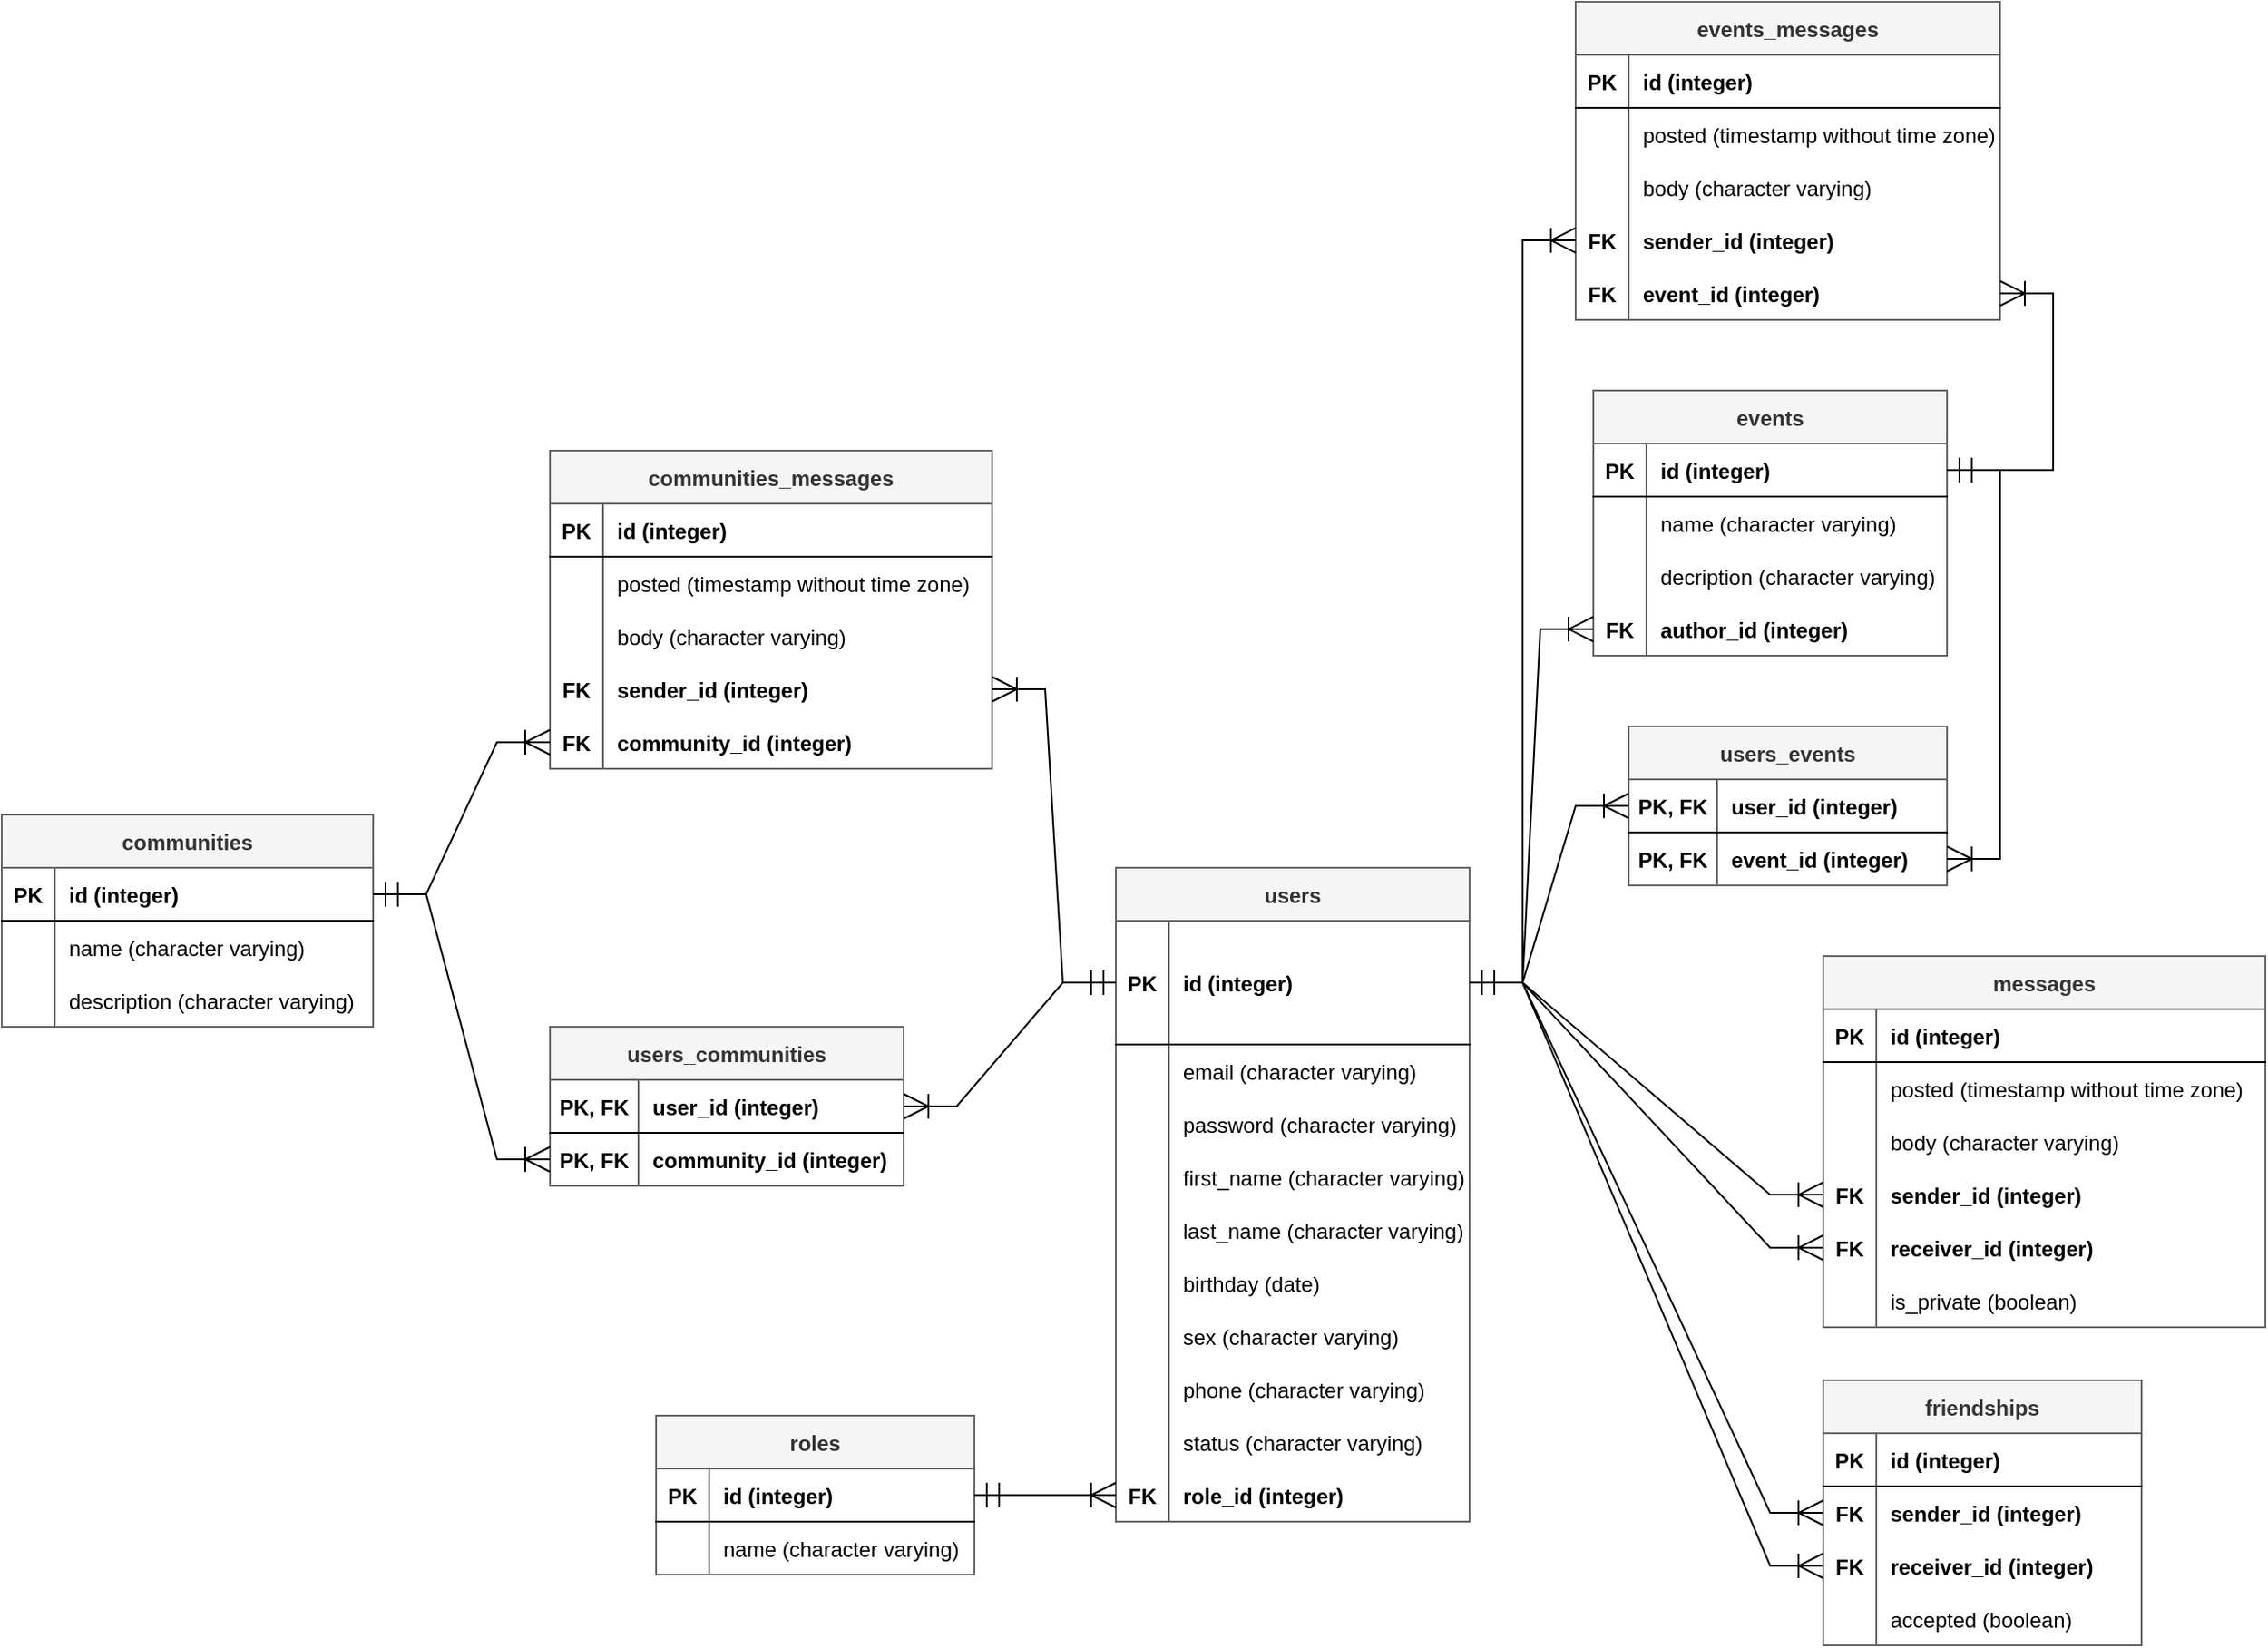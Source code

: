 <mxfile version="16.4.7" type="device"><diagram id="jRGZ5PFg0AgJlYr_6BZl" name="Page-1"><mxGraphModel dx="2370" dy="1323" grid="1" gridSize="10" guides="1" tooltips="1" connect="1" arrows="1" fold="1" page="1" pageScale="1" pageWidth="1654" pageHeight="1169" math="0" shadow="0"><root><mxCell id="0"/><mxCell id="1" parent="0"/><mxCell id="6u_QtqXtRGus9_1kcpDi-1" value="users" style="shape=table;startSize=30;container=1;collapsible=1;childLayout=tableLayout;fixedRows=1;rowLines=0;fontStyle=1;align=center;resizeLast=1;fillColor=#f5f5f5;fontColor=#333333;strokeColor=#666666;" parent="1" vertex="1"><mxGeometry x="760" y="630" width="200" height="370" as="geometry"/></mxCell><mxCell id="6u_QtqXtRGus9_1kcpDi-2" value="" style="shape=partialRectangle;collapsible=0;dropTarget=0;pointerEvents=0;fillColor=none;top=0;left=0;bottom=1;right=0;points=[[0,0.5],[1,0.5]];portConstraint=eastwest;" parent="6u_QtqXtRGus9_1kcpDi-1" vertex="1"><mxGeometry y="30" width="200" height="70" as="geometry"/></mxCell><mxCell id="6u_QtqXtRGus9_1kcpDi-3" value="PK" style="shape=partialRectangle;connectable=0;fillColor=none;top=0;left=0;bottom=0;right=0;fontStyle=1;overflow=hidden;" parent="6u_QtqXtRGus9_1kcpDi-2" vertex="1"><mxGeometry width="30" height="70" as="geometry"><mxRectangle width="30" height="70" as="alternateBounds"/></mxGeometry></mxCell><mxCell id="6u_QtqXtRGus9_1kcpDi-4" value="id (integer)" style="shape=partialRectangle;connectable=0;fillColor=none;top=0;left=0;bottom=0;right=0;align=left;spacingLeft=6;fontStyle=1;overflow=hidden;" parent="6u_QtqXtRGus9_1kcpDi-2" vertex="1"><mxGeometry x="30" width="170" height="70" as="geometry"><mxRectangle width="170" height="70" as="alternateBounds"/></mxGeometry></mxCell><mxCell id="6u_QtqXtRGus9_1kcpDi-5" value="" style="shape=partialRectangle;collapsible=0;dropTarget=0;pointerEvents=0;fillColor=none;top=0;left=0;bottom=0;right=0;points=[[0,0.5],[1,0.5]];portConstraint=eastwest;" parent="6u_QtqXtRGus9_1kcpDi-1" vertex="1"><mxGeometry y="100" width="200" height="30" as="geometry"/></mxCell><mxCell id="6u_QtqXtRGus9_1kcpDi-6" value="" style="shape=partialRectangle;connectable=0;fillColor=none;top=0;left=0;bottom=0;right=0;editable=1;overflow=hidden;" parent="6u_QtqXtRGus9_1kcpDi-5" vertex="1"><mxGeometry width="30" height="30" as="geometry"><mxRectangle width="30" height="30" as="alternateBounds"/></mxGeometry></mxCell><mxCell id="6u_QtqXtRGus9_1kcpDi-7" value="email (character varying)" style="shape=partialRectangle;connectable=0;fillColor=none;top=0;left=0;bottom=0;right=0;align=left;spacingLeft=6;overflow=hidden;" parent="6u_QtqXtRGus9_1kcpDi-5" vertex="1"><mxGeometry x="30" width="170" height="30" as="geometry"><mxRectangle width="170" height="30" as="alternateBounds"/></mxGeometry></mxCell><mxCell id="6u_QtqXtRGus9_1kcpDi-8" value="" style="shape=partialRectangle;collapsible=0;dropTarget=0;pointerEvents=0;fillColor=none;top=0;left=0;bottom=0;right=0;points=[[0,0.5],[1,0.5]];portConstraint=eastwest;" parent="6u_QtqXtRGus9_1kcpDi-1" vertex="1"><mxGeometry y="130" width="200" height="30" as="geometry"/></mxCell><mxCell id="6u_QtqXtRGus9_1kcpDi-9" value="" style="shape=partialRectangle;connectable=0;fillColor=none;top=0;left=0;bottom=0;right=0;editable=1;overflow=hidden;" parent="6u_QtqXtRGus9_1kcpDi-8" vertex="1"><mxGeometry width="30" height="30" as="geometry"><mxRectangle width="30" height="30" as="alternateBounds"/></mxGeometry></mxCell><mxCell id="6u_QtqXtRGus9_1kcpDi-10" value="password (character varying)" style="shape=partialRectangle;connectable=0;fillColor=none;top=0;left=0;bottom=0;right=0;align=left;spacingLeft=6;overflow=hidden;" parent="6u_QtqXtRGus9_1kcpDi-8" vertex="1"><mxGeometry x="30" width="170" height="30" as="geometry"><mxRectangle width="170" height="30" as="alternateBounds"/></mxGeometry></mxCell><mxCell id="6u_QtqXtRGus9_1kcpDi-11" value="" style="shape=partialRectangle;collapsible=0;dropTarget=0;pointerEvents=0;fillColor=none;top=0;left=0;bottom=0;right=0;points=[[0,0.5],[1,0.5]];portConstraint=eastwest;" parent="6u_QtqXtRGus9_1kcpDi-1" vertex="1"><mxGeometry y="160" width="200" height="30" as="geometry"/></mxCell><mxCell id="6u_QtqXtRGus9_1kcpDi-12" value="" style="shape=partialRectangle;connectable=0;fillColor=none;top=0;left=0;bottom=0;right=0;editable=1;overflow=hidden;" parent="6u_QtqXtRGus9_1kcpDi-11" vertex="1"><mxGeometry width="30" height="30" as="geometry"><mxRectangle width="30" height="30" as="alternateBounds"/></mxGeometry></mxCell><mxCell id="6u_QtqXtRGus9_1kcpDi-13" value="first_name (character varying)" style="shape=partialRectangle;connectable=0;fillColor=none;top=0;left=0;bottom=0;right=0;align=left;spacingLeft=6;overflow=hidden;" parent="6u_QtqXtRGus9_1kcpDi-11" vertex="1"><mxGeometry x="30" width="170" height="30" as="geometry"><mxRectangle width="170" height="30" as="alternateBounds"/></mxGeometry></mxCell><mxCell id="6u_QtqXtRGus9_1kcpDi-14" value="" style="shape=partialRectangle;collapsible=0;dropTarget=0;pointerEvents=0;fillColor=none;top=0;left=0;bottom=0;right=0;points=[[0,0.5],[1,0.5]];portConstraint=eastwest;" parent="6u_QtqXtRGus9_1kcpDi-1" vertex="1"><mxGeometry y="190" width="200" height="30" as="geometry"/></mxCell><mxCell id="6u_QtqXtRGus9_1kcpDi-15" value="" style="shape=partialRectangle;connectable=0;fillColor=none;top=0;left=0;bottom=0;right=0;editable=1;overflow=hidden;" parent="6u_QtqXtRGus9_1kcpDi-14" vertex="1"><mxGeometry width="30" height="30" as="geometry"><mxRectangle width="30" height="30" as="alternateBounds"/></mxGeometry></mxCell><mxCell id="6u_QtqXtRGus9_1kcpDi-16" value="last_name (character varying)" style="shape=partialRectangle;connectable=0;fillColor=none;top=0;left=0;bottom=0;right=0;align=left;spacingLeft=6;overflow=hidden;" parent="6u_QtqXtRGus9_1kcpDi-14" vertex="1"><mxGeometry x="30" width="170" height="30" as="geometry"><mxRectangle width="170" height="30" as="alternateBounds"/></mxGeometry></mxCell><mxCell id="6u_QtqXtRGus9_1kcpDi-17" value="" style="shape=partialRectangle;collapsible=0;dropTarget=0;pointerEvents=0;fillColor=none;top=0;left=0;bottom=0;right=0;points=[[0,0.5],[1,0.5]];portConstraint=eastwest;" parent="6u_QtqXtRGus9_1kcpDi-1" vertex="1"><mxGeometry y="220" width="200" height="30" as="geometry"/></mxCell><mxCell id="6u_QtqXtRGus9_1kcpDi-18" value="" style="shape=partialRectangle;connectable=0;fillColor=none;top=0;left=0;bottom=0;right=0;editable=1;overflow=hidden;" parent="6u_QtqXtRGus9_1kcpDi-17" vertex="1"><mxGeometry width="30" height="30" as="geometry"><mxRectangle width="30" height="30" as="alternateBounds"/></mxGeometry></mxCell><mxCell id="6u_QtqXtRGus9_1kcpDi-19" value="birthday (date)" style="shape=partialRectangle;connectable=0;fillColor=none;top=0;left=0;bottom=0;right=0;align=left;spacingLeft=6;overflow=hidden;" parent="6u_QtqXtRGus9_1kcpDi-17" vertex="1"><mxGeometry x="30" width="170" height="30" as="geometry"><mxRectangle width="170" height="30" as="alternateBounds"/></mxGeometry></mxCell><mxCell id="6u_QtqXtRGus9_1kcpDi-20" value="" style="shape=partialRectangle;collapsible=0;dropTarget=0;pointerEvents=0;fillColor=none;top=0;left=0;bottom=0;right=0;points=[[0,0.5],[1,0.5]];portConstraint=eastwest;" parent="6u_QtqXtRGus9_1kcpDi-1" vertex="1"><mxGeometry y="250" width="200" height="30" as="geometry"/></mxCell><mxCell id="6u_QtqXtRGus9_1kcpDi-21" value="" style="shape=partialRectangle;connectable=0;fillColor=none;top=0;left=0;bottom=0;right=0;editable=1;overflow=hidden;" parent="6u_QtqXtRGus9_1kcpDi-20" vertex="1"><mxGeometry width="30" height="30" as="geometry"><mxRectangle width="30" height="30" as="alternateBounds"/></mxGeometry></mxCell><mxCell id="6u_QtqXtRGus9_1kcpDi-22" value="sex (character varying)" style="shape=partialRectangle;connectable=0;fillColor=none;top=0;left=0;bottom=0;right=0;align=left;spacingLeft=6;overflow=hidden;" parent="6u_QtqXtRGus9_1kcpDi-20" vertex="1"><mxGeometry x="30" width="170" height="30" as="geometry"><mxRectangle width="170" height="30" as="alternateBounds"/></mxGeometry></mxCell><mxCell id="6u_QtqXtRGus9_1kcpDi-23" value="" style="shape=partialRectangle;collapsible=0;dropTarget=0;pointerEvents=0;fillColor=none;top=0;left=0;bottom=0;right=0;points=[[0,0.5],[1,0.5]];portConstraint=eastwest;" parent="6u_QtqXtRGus9_1kcpDi-1" vertex="1"><mxGeometry y="280" width="200" height="30" as="geometry"/></mxCell><mxCell id="6u_QtqXtRGus9_1kcpDi-24" value="" style="shape=partialRectangle;connectable=0;fillColor=none;top=0;left=0;bottom=0;right=0;editable=1;overflow=hidden;" parent="6u_QtqXtRGus9_1kcpDi-23" vertex="1"><mxGeometry width="30" height="30" as="geometry"><mxRectangle width="30" height="30" as="alternateBounds"/></mxGeometry></mxCell><mxCell id="6u_QtqXtRGus9_1kcpDi-25" value="phone (character varying)" style="shape=partialRectangle;connectable=0;fillColor=none;top=0;left=0;bottom=0;right=0;align=left;spacingLeft=6;overflow=hidden;" parent="6u_QtqXtRGus9_1kcpDi-23" vertex="1"><mxGeometry x="30" width="170" height="30" as="geometry"><mxRectangle width="170" height="30" as="alternateBounds"/></mxGeometry></mxCell><mxCell id="6u_QtqXtRGus9_1kcpDi-26" value="" style="shape=partialRectangle;collapsible=0;dropTarget=0;pointerEvents=0;fillColor=none;top=0;left=0;bottom=0;right=0;points=[[0,0.5],[1,0.5]];portConstraint=eastwest;" parent="6u_QtqXtRGus9_1kcpDi-1" vertex="1"><mxGeometry y="310" width="200" height="30" as="geometry"/></mxCell><mxCell id="6u_QtqXtRGus9_1kcpDi-27" value="" style="shape=partialRectangle;connectable=0;fillColor=none;top=0;left=0;bottom=0;right=0;editable=1;overflow=hidden;" parent="6u_QtqXtRGus9_1kcpDi-26" vertex="1"><mxGeometry width="30" height="30" as="geometry"><mxRectangle width="30" height="30" as="alternateBounds"/></mxGeometry></mxCell><mxCell id="6u_QtqXtRGus9_1kcpDi-28" value="status (character varying)" style="shape=partialRectangle;connectable=0;fillColor=none;top=0;left=0;bottom=0;right=0;align=left;spacingLeft=6;overflow=hidden;" parent="6u_QtqXtRGus9_1kcpDi-26" vertex="1"><mxGeometry x="30" width="170" height="30" as="geometry"><mxRectangle width="170" height="30" as="alternateBounds"/></mxGeometry></mxCell><mxCell id="6u_QtqXtRGus9_1kcpDi-29" value="" style="shape=partialRectangle;collapsible=0;dropTarget=0;pointerEvents=0;fillColor=none;top=0;left=0;bottom=0;right=0;points=[[0,0.5],[1,0.5]];portConstraint=eastwest;" parent="6u_QtqXtRGus9_1kcpDi-1" vertex="1"><mxGeometry y="340" width="200" height="30" as="geometry"/></mxCell><mxCell id="6u_QtqXtRGus9_1kcpDi-30" value="FK" style="shape=partialRectangle;connectable=0;fillColor=none;top=0;left=0;bottom=0;right=0;editable=1;overflow=hidden;fontStyle=1" parent="6u_QtqXtRGus9_1kcpDi-29" vertex="1"><mxGeometry width="30" height="30" as="geometry"><mxRectangle width="30" height="30" as="alternateBounds"/></mxGeometry></mxCell><mxCell id="6u_QtqXtRGus9_1kcpDi-31" value="role_id (integer)" style="shape=partialRectangle;connectable=0;fillColor=none;top=0;left=0;bottom=0;right=0;align=left;spacingLeft=6;overflow=hidden;fontStyle=1" parent="6u_QtqXtRGus9_1kcpDi-29" vertex="1"><mxGeometry x="30" width="170" height="30" as="geometry"><mxRectangle width="170" height="30" as="alternateBounds"/></mxGeometry></mxCell><mxCell id="6u_QtqXtRGus9_1kcpDi-32" value="roles" style="shape=table;startSize=30;container=1;collapsible=1;childLayout=tableLayout;fixedRows=1;rowLines=0;fontStyle=1;align=center;resizeLast=1;fillColor=#f5f5f5;fontColor=#333333;strokeColor=#666666;" parent="1" vertex="1"><mxGeometry x="500" y="940" width="180" height="90" as="geometry"/></mxCell><mxCell id="6u_QtqXtRGus9_1kcpDi-33" value="" style="shape=partialRectangle;collapsible=0;dropTarget=0;pointerEvents=0;fillColor=none;top=0;left=0;bottom=1;right=0;points=[[0,0.5],[1,0.5]];portConstraint=eastwest;" parent="6u_QtqXtRGus9_1kcpDi-32" vertex="1"><mxGeometry y="30" width="180" height="30" as="geometry"/></mxCell><mxCell id="6u_QtqXtRGus9_1kcpDi-34" value="PK" style="shape=partialRectangle;connectable=0;fillColor=none;top=0;left=0;bottom=0;right=0;fontStyle=1;overflow=hidden;" parent="6u_QtqXtRGus9_1kcpDi-33" vertex="1"><mxGeometry width="30" height="30" as="geometry"><mxRectangle width="30" height="30" as="alternateBounds"/></mxGeometry></mxCell><mxCell id="6u_QtqXtRGus9_1kcpDi-35" value="id (integer)" style="shape=partialRectangle;connectable=0;fillColor=none;top=0;left=0;bottom=0;right=0;align=left;spacingLeft=6;fontStyle=1;overflow=hidden;" parent="6u_QtqXtRGus9_1kcpDi-33" vertex="1"><mxGeometry x="30" width="150" height="30" as="geometry"><mxRectangle width="150" height="30" as="alternateBounds"/></mxGeometry></mxCell><mxCell id="6u_QtqXtRGus9_1kcpDi-36" value="" style="shape=partialRectangle;collapsible=0;dropTarget=0;pointerEvents=0;fillColor=none;top=0;left=0;bottom=0;right=0;points=[[0,0.5],[1,0.5]];portConstraint=eastwest;" parent="6u_QtqXtRGus9_1kcpDi-32" vertex="1"><mxGeometry y="60" width="180" height="30" as="geometry"/></mxCell><mxCell id="6u_QtqXtRGus9_1kcpDi-37" value="" style="shape=partialRectangle;connectable=0;fillColor=none;top=0;left=0;bottom=0;right=0;editable=1;overflow=hidden;" parent="6u_QtqXtRGus9_1kcpDi-36" vertex="1"><mxGeometry width="30" height="30" as="geometry"><mxRectangle width="30" height="30" as="alternateBounds"/></mxGeometry></mxCell><mxCell id="6u_QtqXtRGus9_1kcpDi-38" value="name (character varying)" style="shape=partialRectangle;connectable=0;fillColor=none;top=0;left=0;bottom=0;right=0;align=left;spacingLeft=6;overflow=hidden;" parent="6u_QtqXtRGus9_1kcpDi-36" vertex="1"><mxGeometry x="30" width="150" height="30" as="geometry"><mxRectangle width="150" height="30" as="alternateBounds"/></mxGeometry></mxCell><mxCell id="6u_QtqXtRGus9_1kcpDi-45" value="" style="edgeStyle=entityRelationEdgeStyle;fontSize=12;html=1;endArrow=ERoneToMany;rounded=0;exitX=1;exitY=0.5;exitDx=0;exitDy=0;entryX=0;entryY=0.5;entryDx=0;entryDy=0;endSize=12;startArrow=ERmandOne;startFill=0;startSize=12;" parent="1" source="6u_QtqXtRGus9_1kcpDi-33" target="6u_QtqXtRGus9_1kcpDi-29" edge="1"><mxGeometry width="100" height="100" relative="1" as="geometry"><mxPoint x="450" y="880" as="sourcePoint"/><mxPoint x="550" y="780" as="targetPoint"/></mxGeometry></mxCell><mxCell id="6u_QtqXtRGus9_1kcpDi-46" value="friendships" style="shape=table;startSize=30;container=1;collapsible=1;childLayout=tableLayout;fixedRows=1;rowLines=0;fontStyle=1;align=center;resizeLast=1;fillColor=#f5f5f5;fontColor=#333333;strokeColor=#666666;" parent="1" vertex="1"><mxGeometry x="1160" y="920" width="180" height="150" as="geometry"/></mxCell><mxCell id="6u_QtqXtRGus9_1kcpDi-47" value="" style="shape=partialRectangle;collapsible=0;dropTarget=0;pointerEvents=0;fillColor=none;top=0;left=0;bottom=1;right=0;points=[[0,0.5],[1,0.5]];portConstraint=eastwest;" parent="6u_QtqXtRGus9_1kcpDi-46" vertex="1"><mxGeometry y="30" width="180" height="30" as="geometry"/></mxCell><mxCell id="6u_QtqXtRGus9_1kcpDi-48" value="PK" style="shape=partialRectangle;connectable=0;fillColor=none;top=0;left=0;bottom=0;right=0;fontStyle=1;overflow=hidden;" parent="6u_QtqXtRGus9_1kcpDi-47" vertex="1"><mxGeometry width="30" height="30" as="geometry"><mxRectangle width="30" height="30" as="alternateBounds"/></mxGeometry></mxCell><mxCell id="6u_QtqXtRGus9_1kcpDi-49" value="id (integer)" style="shape=partialRectangle;connectable=0;fillColor=none;top=0;left=0;bottom=0;right=0;align=left;spacingLeft=6;fontStyle=1;overflow=hidden;" parent="6u_QtqXtRGus9_1kcpDi-47" vertex="1"><mxGeometry x="30" width="150" height="30" as="geometry"><mxRectangle width="150" height="30" as="alternateBounds"/></mxGeometry></mxCell><mxCell id="6u_QtqXtRGus9_1kcpDi-50" value="" style="shape=partialRectangle;collapsible=0;dropTarget=0;pointerEvents=0;fillColor=none;top=0;left=0;bottom=0;right=0;points=[[0,0.5],[1,0.5]];portConstraint=eastwest;" parent="6u_QtqXtRGus9_1kcpDi-46" vertex="1"><mxGeometry y="60" width="180" height="30" as="geometry"/></mxCell><mxCell id="6u_QtqXtRGus9_1kcpDi-51" value="FK" style="shape=partialRectangle;connectable=0;fillColor=none;top=0;left=0;bottom=0;right=0;editable=1;overflow=hidden;fontStyle=1" parent="6u_QtqXtRGus9_1kcpDi-50" vertex="1"><mxGeometry width="30" height="30" as="geometry"><mxRectangle width="30" height="30" as="alternateBounds"/></mxGeometry></mxCell><mxCell id="6u_QtqXtRGus9_1kcpDi-52" value="sender_id (integer)" style="shape=partialRectangle;connectable=0;fillColor=none;top=0;left=0;bottom=0;right=0;align=left;spacingLeft=6;overflow=hidden;fontStyle=1" parent="6u_QtqXtRGus9_1kcpDi-50" vertex="1"><mxGeometry x="30" width="150" height="30" as="geometry"><mxRectangle width="150" height="30" as="alternateBounds"/></mxGeometry></mxCell><mxCell id="6u_QtqXtRGus9_1kcpDi-53" value="" style="shape=partialRectangle;collapsible=0;dropTarget=0;pointerEvents=0;fillColor=none;top=0;left=0;bottom=0;right=0;points=[[0,0.5],[1,0.5]];portConstraint=eastwest;" parent="6u_QtqXtRGus9_1kcpDi-46" vertex="1"><mxGeometry y="90" width="180" height="30" as="geometry"/></mxCell><mxCell id="6u_QtqXtRGus9_1kcpDi-54" value="FK" style="shape=partialRectangle;connectable=0;fillColor=none;top=0;left=0;bottom=0;right=0;editable=1;overflow=hidden;fontStyle=1" parent="6u_QtqXtRGus9_1kcpDi-53" vertex="1"><mxGeometry width="30" height="30" as="geometry"><mxRectangle width="30" height="30" as="alternateBounds"/></mxGeometry></mxCell><mxCell id="6u_QtqXtRGus9_1kcpDi-55" value="receiver_id (integer)" style="shape=partialRectangle;connectable=0;fillColor=none;top=0;left=0;bottom=0;right=0;align=left;spacingLeft=6;overflow=hidden;fontStyle=1" parent="6u_QtqXtRGus9_1kcpDi-53" vertex="1"><mxGeometry x="30" width="150" height="30" as="geometry"><mxRectangle width="150" height="30" as="alternateBounds"/></mxGeometry></mxCell><mxCell id="6u_QtqXtRGus9_1kcpDi-56" value="" style="shape=partialRectangle;collapsible=0;dropTarget=0;pointerEvents=0;fillColor=none;top=0;left=0;bottom=0;right=0;points=[[0,0.5],[1,0.5]];portConstraint=eastwest;" parent="6u_QtqXtRGus9_1kcpDi-46" vertex="1"><mxGeometry y="120" width="180" height="30" as="geometry"/></mxCell><mxCell id="6u_QtqXtRGus9_1kcpDi-57" value="" style="shape=partialRectangle;connectable=0;fillColor=none;top=0;left=0;bottom=0;right=0;editable=1;overflow=hidden;" parent="6u_QtqXtRGus9_1kcpDi-56" vertex="1"><mxGeometry width="30" height="30" as="geometry"><mxRectangle width="30" height="30" as="alternateBounds"/></mxGeometry></mxCell><mxCell id="6u_QtqXtRGus9_1kcpDi-58" value="accepted (boolean)" style="shape=partialRectangle;connectable=0;fillColor=none;top=0;left=0;bottom=0;right=0;align=left;spacingLeft=6;overflow=hidden;" parent="6u_QtqXtRGus9_1kcpDi-56" vertex="1"><mxGeometry x="30" width="150" height="30" as="geometry"><mxRectangle width="150" height="30" as="alternateBounds"/></mxGeometry></mxCell><mxCell id="6u_QtqXtRGus9_1kcpDi-59" value="" style="edgeStyle=entityRelationEdgeStyle;fontSize=12;html=1;endArrow=ERoneToMany;rounded=0;entryX=0;entryY=0.5;entryDx=0;entryDy=0;endSize=12;startArrow=ERmandOne;startFill=0;startSize=12;endFill=0;" parent="1" source="6u_QtqXtRGus9_1kcpDi-2" target="6u_QtqXtRGus9_1kcpDi-50" edge="1"><mxGeometry width="100" height="100" relative="1" as="geometry"><mxPoint x="730" y="620" as="sourcePoint"/><mxPoint x="790" y="540" as="targetPoint"/></mxGeometry></mxCell><mxCell id="6u_QtqXtRGus9_1kcpDi-60" value="" style="edgeStyle=entityRelationEdgeStyle;fontSize=12;html=1;endArrow=ERoneToMany;rounded=0;entryX=0;entryY=0.5;entryDx=0;entryDy=0;endSize=12;startArrow=ERmandOne;startFill=0;startSize=12;endFill=0;" parent="1" source="6u_QtqXtRGus9_1kcpDi-2" target="6u_QtqXtRGus9_1kcpDi-53" edge="1"><mxGeometry width="100" height="100" relative="1" as="geometry"><mxPoint x="790" y="645" as="sourcePoint"/><mxPoint x="840" y="710" as="targetPoint"/></mxGeometry></mxCell><mxCell id="6u_QtqXtRGus9_1kcpDi-61" value="messages" style="shape=table;startSize=30;container=1;collapsible=1;childLayout=tableLayout;fixedRows=1;rowLines=0;fontStyle=1;align=center;resizeLast=1;fillColor=#f5f5f5;fontColor=#333333;strokeColor=#666666;" parent="1" vertex="1"><mxGeometry x="1160" y="680" width="250" height="210" as="geometry"/></mxCell><mxCell id="6u_QtqXtRGus9_1kcpDi-62" value="" style="shape=partialRectangle;collapsible=0;dropTarget=0;pointerEvents=0;fillColor=none;top=0;left=0;bottom=1;right=0;points=[[0,0.5],[1,0.5]];portConstraint=eastwest;" parent="6u_QtqXtRGus9_1kcpDi-61" vertex="1"><mxGeometry y="30" width="250" height="30" as="geometry"/></mxCell><mxCell id="6u_QtqXtRGus9_1kcpDi-63" value="PK" style="shape=partialRectangle;connectable=0;fillColor=none;top=0;left=0;bottom=0;right=0;fontStyle=1;overflow=hidden;" parent="6u_QtqXtRGus9_1kcpDi-62" vertex="1"><mxGeometry width="30" height="30" as="geometry"><mxRectangle width="30" height="30" as="alternateBounds"/></mxGeometry></mxCell><mxCell id="6u_QtqXtRGus9_1kcpDi-64" value="id (integer)" style="shape=partialRectangle;connectable=0;fillColor=none;top=0;left=0;bottom=0;right=0;align=left;spacingLeft=6;fontStyle=1;overflow=hidden;" parent="6u_QtqXtRGus9_1kcpDi-62" vertex="1"><mxGeometry x="30" width="220" height="30" as="geometry"><mxRectangle width="220" height="30" as="alternateBounds"/></mxGeometry></mxCell><mxCell id="6u_QtqXtRGus9_1kcpDi-65" value="" style="shape=partialRectangle;collapsible=0;dropTarget=0;pointerEvents=0;fillColor=none;top=0;left=0;bottom=0;right=0;points=[[0,0.5],[1,0.5]];portConstraint=eastwest;" parent="6u_QtqXtRGus9_1kcpDi-61" vertex="1"><mxGeometry y="60" width="250" height="30" as="geometry"/></mxCell><mxCell id="6u_QtqXtRGus9_1kcpDi-66" value="" style="shape=partialRectangle;connectable=0;fillColor=none;top=0;left=0;bottom=0;right=0;editable=1;overflow=hidden;" parent="6u_QtqXtRGus9_1kcpDi-65" vertex="1"><mxGeometry width="30" height="30" as="geometry"><mxRectangle width="30" height="30" as="alternateBounds"/></mxGeometry></mxCell><mxCell id="6u_QtqXtRGus9_1kcpDi-67" value="posted (timestamp without time zone)" style="shape=partialRectangle;connectable=0;fillColor=none;top=0;left=0;bottom=0;right=0;align=left;spacingLeft=6;overflow=hidden;" parent="6u_QtqXtRGus9_1kcpDi-65" vertex="1"><mxGeometry x="30" width="220" height="30" as="geometry"><mxRectangle width="220" height="30" as="alternateBounds"/></mxGeometry></mxCell><mxCell id="6u_QtqXtRGus9_1kcpDi-68" value="" style="shape=partialRectangle;collapsible=0;dropTarget=0;pointerEvents=0;fillColor=none;top=0;left=0;bottom=0;right=0;points=[[0,0.5],[1,0.5]];portConstraint=eastwest;" parent="6u_QtqXtRGus9_1kcpDi-61" vertex="1"><mxGeometry y="90" width="250" height="30" as="geometry"/></mxCell><mxCell id="6u_QtqXtRGus9_1kcpDi-69" value="" style="shape=partialRectangle;connectable=0;fillColor=none;top=0;left=0;bottom=0;right=0;editable=1;overflow=hidden;" parent="6u_QtqXtRGus9_1kcpDi-68" vertex="1"><mxGeometry width="30" height="30" as="geometry"><mxRectangle width="30" height="30" as="alternateBounds"/></mxGeometry></mxCell><mxCell id="6u_QtqXtRGus9_1kcpDi-70" value="body (character varying)" style="shape=partialRectangle;connectable=0;fillColor=none;top=0;left=0;bottom=0;right=0;align=left;spacingLeft=6;overflow=hidden;" parent="6u_QtqXtRGus9_1kcpDi-68" vertex="1"><mxGeometry x="30" width="220" height="30" as="geometry"><mxRectangle width="220" height="30" as="alternateBounds"/></mxGeometry></mxCell><mxCell id="6u_QtqXtRGus9_1kcpDi-71" value="" style="shape=partialRectangle;collapsible=0;dropTarget=0;pointerEvents=0;fillColor=none;top=0;left=0;bottom=0;right=0;points=[[0,0.5],[1,0.5]];portConstraint=eastwest;" parent="6u_QtqXtRGus9_1kcpDi-61" vertex="1"><mxGeometry y="120" width="250" height="30" as="geometry"/></mxCell><mxCell id="6u_QtqXtRGus9_1kcpDi-72" value="FK" style="shape=partialRectangle;connectable=0;fillColor=none;top=0;left=0;bottom=0;right=0;editable=1;overflow=hidden;fontStyle=1" parent="6u_QtqXtRGus9_1kcpDi-71" vertex="1"><mxGeometry width="30" height="30" as="geometry"><mxRectangle width="30" height="30" as="alternateBounds"/></mxGeometry></mxCell><mxCell id="6u_QtqXtRGus9_1kcpDi-73" value="sender_id (integer)" style="shape=partialRectangle;connectable=0;fillColor=none;top=0;left=0;bottom=0;right=0;align=left;spacingLeft=6;overflow=hidden;fontStyle=1" parent="6u_QtqXtRGus9_1kcpDi-71" vertex="1"><mxGeometry x="30" width="220" height="30" as="geometry"><mxRectangle width="220" height="30" as="alternateBounds"/></mxGeometry></mxCell><mxCell id="6u_QtqXtRGus9_1kcpDi-74" value="" style="shape=partialRectangle;collapsible=0;dropTarget=0;pointerEvents=0;fillColor=none;top=0;left=0;bottom=0;right=0;points=[[0,0.5],[1,0.5]];portConstraint=eastwest;" parent="6u_QtqXtRGus9_1kcpDi-61" vertex="1"><mxGeometry y="150" width="250" height="30" as="geometry"/></mxCell><mxCell id="6u_QtqXtRGus9_1kcpDi-75" value="FK" style="shape=partialRectangle;connectable=0;fillColor=none;top=0;left=0;bottom=0;right=0;editable=1;overflow=hidden;fontStyle=1" parent="6u_QtqXtRGus9_1kcpDi-74" vertex="1"><mxGeometry width="30" height="30" as="geometry"><mxRectangle width="30" height="30" as="alternateBounds"/></mxGeometry></mxCell><mxCell id="6u_QtqXtRGus9_1kcpDi-76" value="receiver_id (integer)" style="shape=partialRectangle;connectable=0;fillColor=none;top=0;left=0;bottom=0;right=0;align=left;spacingLeft=6;overflow=hidden;fontStyle=1" parent="6u_QtqXtRGus9_1kcpDi-74" vertex="1"><mxGeometry x="30" width="220" height="30" as="geometry"><mxRectangle width="220" height="30" as="alternateBounds"/></mxGeometry></mxCell><mxCell id="6u_QtqXtRGus9_1kcpDi-77" value="" style="shape=partialRectangle;collapsible=0;dropTarget=0;pointerEvents=0;fillColor=none;top=0;left=0;bottom=0;right=0;points=[[0,0.5],[1,0.5]];portConstraint=eastwest;" parent="6u_QtqXtRGus9_1kcpDi-61" vertex="1"><mxGeometry y="180" width="250" height="30" as="geometry"/></mxCell><mxCell id="6u_QtqXtRGus9_1kcpDi-78" value="" style="shape=partialRectangle;connectable=0;fillColor=none;top=0;left=0;bottom=0;right=0;editable=1;overflow=hidden;" parent="6u_QtqXtRGus9_1kcpDi-77" vertex="1"><mxGeometry width="30" height="30" as="geometry"><mxRectangle width="30" height="30" as="alternateBounds"/></mxGeometry></mxCell><mxCell id="6u_QtqXtRGus9_1kcpDi-79" value="is_private (boolean)" style="shape=partialRectangle;connectable=0;fillColor=none;top=0;left=0;bottom=0;right=0;align=left;spacingLeft=6;overflow=hidden;" parent="6u_QtqXtRGus9_1kcpDi-77" vertex="1"><mxGeometry x="30" width="220" height="30" as="geometry"><mxRectangle width="220" height="30" as="alternateBounds"/></mxGeometry></mxCell><mxCell id="6u_QtqXtRGus9_1kcpDi-80" value="communities" style="shape=table;startSize=30;container=1;collapsible=1;childLayout=tableLayout;fixedRows=1;rowLines=0;fontStyle=1;align=center;resizeLast=1;fillColor=#f5f5f5;fontColor=#333333;strokeColor=#666666;" parent="1" vertex="1"><mxGeometry x="130" y="600" width="210" height="120" as="geometry"/></mxCell><mxCell id="6u_QtqXtRGus9_1kcpDi-81" value="" style="shape=partialRectangle;collapsible=0;dropTarget=0;pointerEvents=0;fillColor=none;top=0;left=0;bottom=1;right=0;points=[[0,0.5],[1,0.5]];portConstraint=eastwest;" parent="6u_QtqXtRGus9_1kcpDi-80" vertex="1"><mxGeometry y="30" width="210" height="30" as="geometry"/></mxCell><mxCell id="6u_QtqXtRGus9_1kcpDi-82" value="PK" style="shape=partialRectangle;connectable=0;fillColor=none;top=0;left=0;bottom=0;right=0;fontStyle=1;overflow=hidden;" parent="6u_QtqXtRGus9_1kcpDi-81" vertex="1"><mxGeometry width="30" height="30" as="geometry"><mxRectangle width="30" height="30" as="alternateBounds"/></mxGeometry></mxCell><mxCell id="6u_QtqXtRGus9_1kcpDi-83" value="id (integer)" style="shape=partialRectangle;connectable=0;fillColor=none;top=0;left=0;bottom=0;right=0;align=left;spacingLeft=6;fontStyle=1;overflow=hidden;" parent="6u_QtqXtRGus9_1kcpDi-81" vertex="1"><mxGeometry x="30" width="180" height="30" as="geometry"><mxRectangle width="180" height="30" as="alternateBounds"/></mxGeometry></mxCell><mxCell id="6u_QtqXtRGus9_1kcpDi-84" value="" style="shape=partialRectangle;collapsible=0;dropTarget=0;pointerEvents=0;fillColor=none;top=0;left=0;bottom=0;right=0;points=[[0,0.5],[1,0.5]];portConstraint=eastwest;" parent="6u_QtqXtRGus9_1kcpDi-80" vertex="1"><mxGeometry y="60" width="210" height="30" as="geometry"/></mxCell><mxCell id="6u_QtqXtRGus9_1kcpDi-85" value="" style="shape=partialRectangle;connectable=0;fillColor=none;top=0;left=0;bottom=0;right=0;editable=1;overflow=hidden;" parent="6u_QtqXtRGus9_1kcpDi-84" vertex="1"><mxGeometry width="30" height="30" as="geometry"><mxRectangle width="30" height="30" as="alternateBounds"/></mxGeometry></mxCell><mxCell id="6u_QtqXtRGus9_1kcpDi-86" value="name (character varying)" style="shape=partialRectangle;connectable=0;fillColor=none;top=0;left=0;bottom=0;right=0;align=left;spacingLeft=6;overflow=hidden;" parent="6u_QtqXtRGus9_1kcpDi-84" vertex="1"><mxGeometry x="30" width="180" height="30" as="geometry"><mxRectangle width="180" height="30" as="alternateBounds"/></mxGeometry></mxCell><mxCell id="6u_QtqXtRGus9_1kcpDi-87" value="" style="shape=partialRectangle;collapsible=0;dropTarget=0;pointerEvents=0;fillColor=none;top=0;left=0;bottom=0;right=0;points=[[0,0.5],[1,0.5]];portConstraint=eastwest;" parent="6u_QtqXtRGus9_1kcpDi-80" vertex="1"><mxGeometry y="90" width="210" height="30" as="geometry"/></mxCell><mxCell id="6u_QtqXtRGus9_1kcpDi-88" value="" style="shape=partialRectangle;connectable=0;fillColor=none;top=0;left=0;bottom=0;right=0;editable=1;overflow=hidden;" parent="6u_QtqXtRGus9_1kcpDi-87" vertex="1"><mxGeometry width="30" height="30" as="geometry"><mxRectangle width="30" height="30" as="alternateBounds"/></mxGeometry></mxCell><mxCell id="6u_QtqXtRGus9_1kcpDi-89" value="description (character varying)" style="shape=partialRectangle;connectable=0;fillColor=none;top=0;left=0;bottom=0;right=0;align=left;spacingLeft=6;overflow=hidden;" parent="6u_QtqXtRGus9_1kcpDi-87" vertex="1"><mxGeometry x="30" width="180" height="30" as="geometry"><mxRectangle width="180" height="30" as="alternateBounds"/></mxGeometry></mxCell><mxCell id="6u_QtqXtRGus9_1kcpDi-93" value="events" style="shape=table;startSize=30;container=1;collapsible=1;childLayout=tableLayout;fixedRows=1;rowLines=0;fontStyle=1;align=center;resizeLast=1;fillColor=#f5f5f5;fontColor=#333333;strokeColor=#666666;" parent="1" vertex="1"><mxGeometry x="1030" y="360" width="200" height="150" as="geometry"/></mxCell><mxCell id="6u_QtqXtRGus9_1kcpDi-94" value="" style="shape=partialRectangle;collapsible=0;dropTarget=0;pointerEvents=0;fillColor=none;top=0;left=0;bottom=1;right=0;points=[[0,0.5],[1,0.5]];portConstraint=eastwest;" parent="6u_QtqXtRGus9_1kcpDi-93" vertex="1"><mxGeometry y="30" width="200" height="30" as="geometry"/></mxCell><mxCell id="6u_QtqXtRGus9_1kcpDi-95" value="PK" style="shape=partialRectangle;connectable=0;fillColor=none;top=0;left=0;bottom=0;right=0;fontStyle=1;overflow=hidden;" parent="6u_QtqXtRGus9_1kcpDi-94" vertex="1"><mxGeometry width="30" height="30" as="geometry"><mxRectangle width="30" height="30" as="alternateBounds"/></mxGeometry></mxCell><mxCell id="6u_QtqXtRGus9_1kcpDi-96" value="id (integer)" style="shape=partialRectangle;connectable=0;fillColor=none;top=0;left=0;bottom=0;right=0;align=left;spacingLeft=6;fontStyle=1;overflow=hidden;" parent="6u_QtqXtRGus9_1kcpDi-94" vertex="1"><mxGeometry x="30" width="170" height="30" as="geometry"><mxRectangle width="170" height="30" as="alternateBounds"/></mxGeometry></mxCell><mxCell id="6u_QtqXtRGus9_1kcpDi-97" value="" style="shape=partialRectangle;collapsible=0;dropTarget=0;pointerEvents=0;fillColor=none;top=0;left=0;bottom=0;right=0;points=[[0,0.5],[1,0.5]];portConstraint=eastwest;" parent="6u_QtqXtRGus9_1kcpDi-93" vertex="1"><mxGeometry y="60" width="200" height="30" as="geometry"/></mxCell><mxCell id="6u_QtqXtRGus9_1kcpDi-98" value="" style="shape=partialRectangle;connectable=0;fillColor=none;top=0;left=0;bottom=0;right=0;editable=1;overflow=hidden;" parent="6u_QtqXtRGus9_1kcpDi-97" vertex="1"><mxGeometry width="30" height="30" as="geometry"><mxRectangle width="30" height="30" as="alternateBounds"/></mxGeometry></mxCell><mxCell id="6u_QtqXtRGus9_1kcpDi-99" value="name (character varying)" style="shape=partialRectangle;connectable=0;fillColor=none;top=0;left=0;bottom=0;right=0;align=left;spacingLeft=6;overflow=hidden;" parent="6u_QtqXtRGus9_1kcpDi-97" vertex="1"><mxGeometry x="30" width="170" height="30" as="geometry"><mxRectangle width="170" height="30" as="alternateBounds"/></mxGeometry></mxCell><mxCell id="6u_QtqXtRGus9_1kcpDi-100" value="" style="shape=partialRectangle;collapsible=0;dropTarget=0;pointerEvents=0;fillColor=none;top=0;left=0;bottom=0;right=0;points=[[0,0.5],[1,0.5]];portConstraint=eastwest;" parent="6u_QtqXtRGus9_1kcpDi-93" vertex="1"><mxGeometry y="90" width="200" height="30" as="geometry"/></mxCell><mxCell id="6u_QtqXtRGus9_1kcpDi-101" value="" style="shape=partialRectangle;connectable=0;fillColor=none;top=0;left=0;bottom=0;right=0;editable=1;overflow=hidden;" parent="6u_QtqXtRGus9_1kcpDi-100" vertex="1"><mxGeometry width="30" height="30" as="geometry"><mxRectangle width="30" height="30" as="alternateBounds"/></mxGeometry></mxCell><mxCell id="6u_QtqXtRGus9_1kcpDi-102" value="decription (character varying)" style="shape=partialRectangle;connectable=0;fillColor=none;top=0;left=0;bottom=0;right=0;align=left;spacingLeft=6;overflow=hidden;" parent="6u_QtqXtRGus9_1kcpDi-100" vertex="1"><mxGeometry x="30" width="170" height="30" as="geometry"><mxRectangle width="170" height="30" as="alternateBounds"/></mxGeometry></mxCell><mxCell id="6u_QtqXtRGus9_1kcpDi-103" value="" style="shape=partialRectangle;collapsible=0;dropTarget=0;pointerEvents=0;fillColor=none;top=0;left=0;bottom=0;right=0;points=[[0,0.5],[1,0.5]];portConstraint=eastwest;" parent="6u_QtqXtRGus9_1kcpDi-93" vertex="1"><mxGeometry y="120" width="200" height="30" as="geometry"/></mxCell><mxCell id="6u_QtqXtRGus9_1kcpDi-104" value="FK" style="shape=partialRectangle;connectable=0;fillColor=none;top=0;left=0;bottom=0;right=0;editable=1;overflow=hidden;fontStyle=1" parent="6u_QtqXtRGus9_1kcpDi-103" vertex="1"><mxGeometry width="30" height="30" as="geometry"><mxRectangle width="30" height="30" as="alternateBounds"/></mxGeometry></mxCell><mxCell id="6u_QtqXtRGus9_1kcpDi-105" value="author_id (integer)" style="shape=partialRectangle;connectable=0;fillColor=none;top=0;left=0;bottom=0;right=0;align=left;spacingLeft=6;overflow=hidden;fontStyle=1" parent="6u_QtqXtRGus9_1kcpDi-103" vertex="1"><mxGeometry x="30" width="170" height="30" as="geometry"><mxRectangle width="170" height="30" as="alternateBounds"/></mxGeometry></mxCell><mxCell id="6u_QtqXtRGus9_1kcpDi-106" value="communities_messages" style="shape=table;startSize=30;container=1;collapsible=1;childLayout=tableLayout;fixedRows=1;rowLines=0;fontStyle=1;align=center;resizeLast=1;fillColor=#f5f5f5;fontColor=#333333;strokeColor=#666666;" parent="1" vertex="1"><mxGeometry x="440" y="394" width="250" height="180" as="geometry"/></mxCell><mxCell id="6u_QtqXtRGus9_1kcpDi-107" value="" style="shape=partialRectangle;collapsible=0;dropTarget=0;pointerEvents=0;fillColor=none;top=0;left=0;bottom=1;right=0;points=[[0,0.5],[1,0.5]];portConstraint=eastwest;" parent="6u_QtqXtRGus9_1kcpDi-106" vertex="1"><mxGeometry y="30" width="250" height="30" as="geometry"/></mxCell><mxCell id="6u_QtqXtRGus9_1kcpDi-108" value="PK" style="shape=partialRectangle;connectable=0;fillColor=none;top=0;left=0;bottom=0;right=0;fontStyle=1;overflow=hidden;" parent="6u_QtqXtRGus9_1kcpDi-107" vertex="1"><mxGeometry width="30" height="30" as="geometry"><mxRectangle width="30" height="30" as="alternateBounds"/></mxGeometry></mxCell><mxCell id="6u_QtqXtRGus9_1kcpDi-109" value="id (integer)" style="shape=partialRectangle;connectable=0;fillColor=none;top=0;left=0;bottom=0;right=0;align=left;spacingLeft=6;fontStyle=1;overflow=hidden;" parent="6u_QtqXtRGus9_1kcpDi-107" vertex="1"><mxGeometry x="30" width="220" height="30" as="geometry"><mxRectangle width="220" height="30" as="alternateBounds"/></mxGeometry></mxCell><mxCell id="6u_QtqXtRGus9_1kcpDi-110" value="" style="shape=partialRectangle;collapsible=0;dropTarget=0;pointerEvents=0;fillColor=none;top=0;left=0;bottom=0;right=0;points=[[0,0.5],[1,0.5]];portConstraint=eastwest;" parent="6u_QtqXtRGus9_1kcpDi-106" vertex="1"><mxGeometry y="60" width="250" height="30" as="geometry"/></mxCell><mxCell id="6u_QtqXtRGus9_1kcpDi-111" value="" style="shape=partialRectangle;connectable=0;fillColor=none;top=0;left=0;bottom=0;right=0;editable=1;overflow=hidden;" parent="6u_QtqXtRGus9_1kcpDi-110" vertex="1"><mxGeometry width="30" height="30" as="geometry"><mxRectangle width="30" height="30" as="alternateBounds"/></mxGeometry></mxCell><mxCell id="6u_QtqXtRGus9_1kcpDi-112" value="posted (timestamp without time zone)" style="shape=partialRectangle;connectable=0;fillColor=none;top=0;left=0;bottom=0;right=0;align=left;spacingLeft=6;overflow=hidden;" parent="6u_QtqXtRGus9_1kcpDi-110" vertex="1"><mxGeometry x="30" width="220" height="30" as="geometry"><mxRectangle width="220" height="30" as="alternateBounds"/></mxGeometry></mxCell><mxCell id="6u_QtqXtRGus9_1kcpDi-113" value="" style="shape=partialRectangle;collapsible=0;dropTarget=0;pointerEvents=0;fillColor=none;top=0;left=0;bottom=0;right=0;points=[[0,0.5],[1,0.5]];portConstraint=eastwest;" parent="6u_QtqXtRGus9_1kcpDi-106" vertex="1"><mxGeometry y="90" width="250" height="30" as="geometry"/></mxCell><mxCell id="6u_QtqXtRGus9_1kcpDi-114" value="" style="shape=partialRectangle;connectable=0;fillColor=none;top=0;left=0;bottom=0;right=0;editable=1;overflow=hidden;" parent="6u_QtqXtRGus9_1kcpDi-113" vertex="1"><mxGeometry width="30" height="30" as="geometry"><mxRectangle width="30" height="30" as="alternateBounds"/></mxGeometry></mxCell><mxCell id="6u_QtqXtRGus9_1kcpDi-115" value="body (character varying)" style="shape=partialRectangle;connectable=0;fillColor=none;top=0;left=0;bottom=0;right=0;align=left;spacingLeft=6;overflow=hidden;" parent="6u_QtqXtRGus9_1kcpDi-113" vertex="1"><mxGeometry x="30" width="220" height="30" as="geometry"><mxRectangle width="220" height="30" as="alternateBounds"/></mxGeometry></mxCell><mxCell id="6u_QtqXtRGus9_1kcpDi-116" value="" style="shape=partialRectangle;collapsible=0;dropTarget=0;pointerEvents=0;fillColor=none;top=0;left=0;bottom=0;right=0;points=[[0,0.5],[1,0.5]];portConstraint=eastwest;" parent="6u_QtqXtRGus9_1kcpDi-106" vertex="1"><mxGeometry y="120" width="250" height="30" as="geometry"/></mxCell><mxCell id="6u_QtqXtRGus9_1kcpDi-117" value="FK" style="shape=partialRectangle;connectable=0;fillColor=none;top=0;left=0;bottom=0;right=0;editable=1;overflow=hidden;fontStyle=1" parent="6u_QtqXtRGus9_1kcpDi-116" vertex="1"><mxGeometry width="30" height="30" as="geometry"><mxRectangle width="30" height="30" as="alternateBounds"/></mxGeometry></mxCell><mxCell id="6u_QtqXtRGus9_1kcpDi-118" value="sender_id (integer)" style="shape=partialRectangle;connectable=0;fillColor=none;top=0;left=0;bottom=0;right=0;align=left;spacingLeft=6;overflow=hidden;fontStyle=1" parent="6u_QtqXtRGus9_1kcpDi-116" vertex="1"><mxGeometry x="30" width="220" height="30" as="geometry"><mxRectangle width="220" height="30" as="alternateBounds"/></mxGeometry></mxCell><mxCell id="6u_QtqXtRGus9_1kcpDi-119" value="" style="shape=partialRectangle;collapsible=0;dropTarget=0;pointerEvents=0;fillColor=none;top=0;left=0;bottom=0;right=0;points=[[0,0.5],[1,0.5]];portConstraint=eastwest;" parent="6u_QtqXtRGus9_1kcpDi-106" vertex="1"><mxGeometry y="150" width="250" height="30" as="geometry"/></mxCell><mxCell id="6u_QtqXtRGus9_1kcpDi-120" value="FK" style="shape=partialRectangle;connectable=0;fillColor=none;top=0;left=0;bottom=0;right=0;editable=1;overflow=hidden;fontStyle=1" parent="6u_QtqXtRGus9_1kcpDi-119" vertex="1"><mxGeometry width="30" height="30" as="geometry"><mxRectangle width="30" height="30" as="alternateBounds"/></mxGeometry></mxCell><mxCell id="6u_QtqXtRGus9_1kcpDi-121" value="community_id (integer)" style="shape=partialRectangle;connectable=0;fillColor=none;top=0;left=0;bottom=0;right=0;align=left;spacingLeft=6;overflow=hidden;fontStyle=1" parent="6u_QtqXtRGus9_1kcpDi-119" vertex="1"><mxGeometry x="30" width="220" height="30" as="geometry"><mxRectangle width="220" height="30" as="alternateBounds"/></mxGeometry></mxCell><mxCell id="6u_QtqXtRGus9_1kcpDi-122" value="events_messages" style="shape=table;startSize=30;container=1;collapsible=1;childLayout=tableLayout;fixedRows=1;rowLines=0;fontStyle=1;align=center;resizeLast=1;fillColor=#f5f5f5;fontColor=#333333;strokeColor=#666666;" parent="1" vertex="1"><mxGeometry x="1020" y="140" width="240" height="180" as="geometry"/></mxCell><mxCell id="6u_QtqXtRGus9_1kcpDi-123" value="" style="shape=partialRectangle;collapsible=0;dropTarget=0;pointerEvents=0;fillColor=none;top=0;left=0;bottom=1;right=0;points=[[0,0.5],[1,0.5]];portConstraint=eastwest;" parent="6u_QtqXtRGus9_1kcpDi-122" vertex="1"><mxGeometry y="30" width="240" height="30" as="geometry"/></mxCell><mxCell id="6u_QtqXtRGus9_1kcpDi-124" value="PK" style="shape=partialRectangle;connectable=0;fillColor=none;top=0;left=0;bottom=0;right=0;fontStyle=1;overflow=hidden;" parent="6u_QtqXtRGus9_1kcpDi-123" vertex="1"><mxGeometry width="30" height="30" as="geometry"><mxRectangle width="30" height="30" as="alternateBounds"/></mxGeometry></mxCell><mxCell id="6u_QtqXtRGus9_1kcpDi-125" value="id (integer)" style="shape=partialRectangle;connectable=0;fillColor=none;top=0;left=0;bottom=0;right=0;align=left;spacingLeft=6;fontStyle=1;overflow=hidden;" parent="6u_QtqXtRGus9_1kcpDi-123" vertex="1"><mxGeometry x="30" width="210" height="30" as="geometry"><mxRectangle width="210" height="30" as="alternateBounds"/></mxGeometry></mxCell><mxCell id="6u_QtqXtRGus9_1kcpDi-126" value="" style="shape=partialRectangle;collapsible=0;dropTarget=0;pointerEvents=0;fillColor=none;top=0;left=0;bottom=0;right=0;points=[[0,0.5],[1,0.5]];portConstraint=eastwest;" parent="6u_QtqXtRGus9_1kcpDi-122" vertex="1"><mxGeometry y="60" width="240" height="30" as="geometry"/></mxCell><mxCell id="6u_QtqXtRGus9_1kcpDi-127" value="" style="shape=partialRectangle;connectable=0;fillColor=none;top=0;left=0;bottom=0;right=0;editable=1;overflow=hidden;" parent="6u_QtqXtRGus9_1kcpDi-126" vertex="1"><mxGeometry width="30" height="30" as="geometry"><mxRectangle width="30" height="30" as="alternateBounds"/></mxGeometry></mxCell><mxCell id="6u_QtqXtRGus9_1kcpDi-128" value="posted (timestamp without time zone)" style="shape=partialRectangle;connectable=0;fillColor=none;top=0;left=0;bottom=0;right=0;align=left;spacingLeft=6;overflow=hidden;" parent="6u_QtqXtRGus9_1kcpDi-126" vertex="1"><mxGeometry x="30" width="210" height="30" as="geometry"><mxRectangle width="210" height="30" as="alternateBounds"/></mxGeometry></mxCell><mxCell id="6u_QtqXtRGus9_1kcpDi-129" value="" style="shape=partialRectangle;collapsible=0;dropTarget=0;pointerEvents=0;fillColor=none;top=0;left=0;bottom=0;right=0;points=[[0,0.5],[1,0.5]];portConstraint=eastwest;" parent="6u_QtqXtRGus9_1kcpDi-122" vertex="1"><mxGeometry y="90" width="240" height="30" as="geometry"/></mxCell><mxCell id="6u_QtqXtRGus9_1kcpDi-130" value="" style="shape=partialRectangle;connectable=0;fillColor=none;top=0;left=0;bottom=0;right=0;editable=1;overflow=hidden;" parent="6u_QtqXtRGus9_1kcpDi-129" vertex="1"><mxGeometry width="30" height="30" as="geometry"><mxRectangle width="30" height="30" as="alternateBounds"/></mxGeometry></mxCell><mxCell id="6u_QtqXtRGus9_1kcpDi-131" value="body (character varying)" style="shape=partialRectangle;connectable=0;fillColor=none;top=0;left=0;bottom=0;right=0;align=left;spacingLeft=6;overflow=hidden;" parent="6u_QtqXtRGus9_1kcpDi-129" vertex="1"><mxGeometry x="30" width="210" height="30" as="geometry"><mxRectangle width="210" height="30" as="alternateBounds"/></mxGeometry></mxCell><mxCell id="6u_QtqXtRGus9_1kcpDi-132" value="" style="shape=partialRectangle;collapsible=0;dropTarget=0;pointerEvents=0;fillColor=none;top=0;left=0;bottom=0;right=0;points=[[0,0.5],[1,0.5]];portConstraint=eastwest;" parent="6u_QtqXtRGus9_1kcpDi-122" vertex="1"><mxGeometry y="120" width="240" height="30" as="geometry"/></mxCell><mxCell id="6u_QtqXtRGus9_1kcpDi-133" value="FK" style="shape=partialRectangle;connectable=0;fillColor=none;top=0;left=0;bottom=0;right=0;editable=1;overflow=hidden;fontStyle=1" parent="6u_QtqXtRGus9_1kcpDi-132" vertex="1"><mxGeometry width="30" height="30" as="geometry"><mxRectangle width="30" height="30" as="alternateBounds"/></mxGeometry></mxCell><mxCell id="6u_QtqXtRGus9_1kcpDi-134" value="sender_id (integer)" style="shape=partialRectangle;connectable=0;fillColor=none;top=0;left=0;bottom=0;right=0;align=left;spacingLeft=6;overflow=hidden;fontStyle=1" parent="6u_QtqXtRGus9_1kcpDi-132" vertex="1"><mxGeometry x="30" width="210" height="30" as="geometry"><mxRectangle width="210" height="30" as="alternateBounds"/></mxGeometry></mxCell><mxCell id="6u_QtqXtRGus9_1kcpDi-135" value="" style="shape=partialRectangle;collapsible=0;dropTarget=0;pointerEvents=0;fillColor=none;top=0;left=0;bottom=0;right=0;points=[[0,0.5],[1,0.5]];portConstraint=eastwest;" parent="6u_QtqXtRGus9_1kcpDi-122" vertex="1"><mxGeometry y="150" width="240" height="30" as="geometry"/></mxCell><mxCell id="6u_QtqXtRGus9_1kcpDi-136" value="FK" style="shape=partialRectangle;connectable=0;fillColor=none;top=0;left=0;bottom=0;right=0;editable=1;overflow=hidden;fontStyle=1" parent="6u_QtqXtRGus9_1kcpDi-135" vertex="1"><mxGeometry width="30" height="30" as="geometry"><mxRectangle width="30" height="30" as="alternateBounds"/></mxGeometry></mxCell><mxCell id="6u_QtqXtRGus9_1kcpDi-137" value="event_id (integer)" style="shape=partialRectangle;connectable=0;fillColor=none;top=0;left=0;bottom=0;right=0;align=left;spacingLeft=6;overflow=hidden;fontStyle=1" parent="6u_QtqXtRGus9_1kcpDi-135" vertex="1"><mxGeometry x="30" width="210" height="30" as="geometry"><mxRectangle width="210" height="30" as="alternateBounds"/></mxGeometry></mxCell><mxCell id="6u_QtqXtRGus9_1kcpDi-138" value="users_communities" style="shape=table;startSize=30;container=1;collapsible=1;childLayout=tableLayout;fixedRows=1;rowLines=0;fontStyle=1;align=center;resizeLast=1;fillColor=#f5f5f5;fontColor=#333333;strokeColor=#666666;" parent="1" vertex="1"><mxGeometry x="440" y="720" width="200" height="90" as="geometry"/></mxCell><mxCell id="6u_QtqXtRGus9_1kcpDi-139" value="" style="shape=partialRectangle;collapsible=0;dropTarget=0;pointerEvents=0;fillColor=none;top=0;left=0;bottom=1;right=0;points=[[0,0.5],[1,0.5]];portConstraint=eastwest;" parent="6u_QtqXtRGus9_1kcpDi-138" vertex="1"><mxGeometry y="30" width="200" height="30" as="geometry"/></mxCell><mxCell id="6u_QtqXtRGus9_1kcpDi-140" value="PK, FK" style="shape=partialRectangle;connectable=0;fillColor=none;top=0;left=0;bottom=0;right=0;fontStyle=1;overflow=hidden;" parent="6u_QtqXtRGus9_1kcpDi-139" vertex="1"><mxGeometry width="50" height="30" as="geometry"><mxRectangle width="50" height="30" as="alternateBounds"/></mxGeometry></mxCell><mxCell id="6u_QtqXtRGus9_1kcpDi-141" value="user_id (integer)" style="shape=partialRectangle;connectable=0;fillColor=none;top=0;left=0;bottom=0;right=0;align=left;spacingLeft=6;fontStyle=1;overflow=hidden;" parent="6u_QtqXtRGus9_1kcpDi-139" vertex="1"><mxGeometry x="50" width="150" height="30" as="geometry"><mxRectangle width="150" height="30" as="alternateBounds"/></mxGeometry></mxCell><mxCell id="6u_QtqXtRGus9_1kcpDi-142" value="" style="shape=partialRectangle;collapsible=0;dropTarget=0;pointerEvents=0;fillColor=none;top=0;left=0;bottom=0;right=0;points=[[0,0.5],[1,0.5]];portConstraint=eastwest;" parent="6u_QtqXtRGus9_1kcpDi-138" vertex="1"><mxGeometry y="60" width="200" height="30" as="geometry"/></mxCell><mxCell id="6u_QtqXtRGus9_1kcpDi-143" value="PK, FK" style="shape=partialRectangle;connectable=0;fillColor=none;top=0;left=0;bottom=0;right=0;editable=1;overflow=hidden;fontStyle=1" parent="6u_QtqXtRGus9_1kcpDi-142" vertex="1"><mxGeometry width="50" height="30" as="geometry"><mxRectangle width="50" height="30" as="alternateBounds"/></mxGeometry></mxCell><mxCell id="6u_QtqXtRGus9_1kcpDi-144" value="community_id (integer)" style="shape=partialRectangle;connectable=0;fillColor=none;top=0;left=0;bottom=0;right=0;align=left;spacingLeft=6;overflow=hidden;fontStyle=1" parent="6u_QtqXtRGus9_1kcpDi-142" vertex="1"><mxGeometry x="50" width="150" height="30" as="geometry"><mxRectangle width="150" height="30" as="alternateBounds"/></mxGeometry></mxCell><mxCell id="6u_QtqXtRGus9_1kcpDi-152" value="users_events" style="shape=table;startSize=30;container=1;collapsible=1;childLayout=tableLayout;fixedRows=1;rowLines=0;fontStyle=1;align=center;resizeLast=1;fillColor=#f5f5f5;fontColor=#333333;strokeColor=#666666;" parent="1" vertex="1"><mxGeometry x="1050" y="550" width="180" height="90" as="geometry"/></mxCell><mxCell id="6u_QtqXtRGus9_1kcpDi-153" value="" style="shape=partialRectangle;collapsible=0;dropTarget=0;pointerEvents=0;fillColor=none;top=0;left=0;bottom=1;right=0;points=[[0,0.5],[1,0.5]];portConstraint=eastwest;" parent="6u_QtqXtRGus9_1kcpDi-152" vertex="1"><mxGeometry y="30" width="180" height="30" as="geometry"/></mxCell><mxCell id="6u_QtqXtRGus9_1kcpDi-154" value="PK, FK" style="shape=partialRectangle;connectable=0;fillColor=none;top=0;left=0;bottom=0;right=0;fontStyle=1;overflow=hidden;" parent="6u_QtqXtRGus9_1kcpDi-153" vertex="1"><mxGeometry width="50" height="30" as="geometry"><mxRectangle width="50" height="30" as="alternateBounds"/></mxGeometry></mxCell><mxCell id="6u_QtqXtRGus9_1kcpDi-155" value="user_id (integer)" style="shape=partialRectangle;connectable=0;fillColor=none;top=0;left=0;bottom=0;right=0;align=left;spacingLeft=6;fontStyle=1;overflow=hidden;" parent="6u_QtqXtRGus9_1kcpDi-153" vertex="1"><mxGeometry x="50" width="130" height="30" as="geometry"><mxRectangle width="130" height="30" as="alternateBounds"/></mxGeometry></mxCell><mxCell id="6u_QtqXtRGus9_1kcpDi-156" value="" style="shape=partialRectangle;collapsible=0;dropTarget=0;pointerEvents=0;fillColor=none;top=0;left=0;bottom=0;right=0;points=[[0,0.5],[1,0.5]];portConstraint=eastwest;" parent="6u_QtqXtRGus9_1kcpDi-152" vertex="1"><mxGeometry y="60" width="180" height="30" as="geometry"/></mxCell><mxCell id="6u_QtqXtRGus9_1kcpDi-157" value="PK, FK" style="shape=partialRectangle;connectable=0;fillColor=none;top=0;left=0;bottom=0;right=0;editable=1;overflow=hidden;fontStyle=1" parent="6u_QtqXtRGus9_1kcpDi-156" vertex="1"><mxGeometry width="50" height="30" as="geometry"><mxRectangle width="50" height="30" as="alternateBounds"/></mxGeometry></mxCell><mxCell id="6u_QtqXtRGus9_1kcpDi-158" value="event_id (integer)" style="shape=partialRectangle;connectable=0;fillColor=none;top=0;left=0;bottom=0;right=0;align=left;spacingLeft=6;overflow=hidden;fontStyle=1" parent="6u_QtqXtRGus9_1kcpDi-156" vertex="1"><mxGeometry x="50" width="130" height="30" as="geometry"><mxRectangle width="130" height="30" as="alternateBounds"/></mxGeometry></mxCell><mxCell id="6u_QtqXtRGus9_1kcpDi-163" value="" style="edgeStyle=entityRelationEdgeStyle;fontSize=12;html=1;endArrow=ERoneToMany;rounded=0;startSize=12;endSize=12;startArrow=ERmandOne;startFill=0;endFill=0;" parent="1" source="6u_QtqXtRGus9_1kcpDi-2" target="6u_QtqXtRGus9_1kcpDi-74" edge="1"><mxGeometry width="100" height="100" relative="1" as="geometry"><mxPoint x="490" y="530" as="sourcePoint"/><mxPoint x="894.8" y="450" as="targetPoint"/></mxGeometry></mxCell><mxCell id="6u_QtqXtRGus9_1kcpDi-164" value="" style="edgeStyle=entityRelationEdgeStyle;fontSize=12;html=1;endArrow=ERoneToMany;rounded=0;startSize=12;endSize=12;startArrow=ERmandOne;startFill=0;entryX=0;entryY=0.5;entryDx=0;entryDy=0;endFill=0;" parent="1" source="6u_QtqXtRGus9_1kcpDi-2" target="6u_QtqXtRGus9_1kcpDi-71" edge="1"><mxGeometry width="100" height="100" relative="1" as="geometry"><mxPoint x="790" y="645" as="sourcePoint"/><mxPoint x="610" y="459.33" as="targetPoint"/></mxGeometry></mxCell><mxCell id="6u_QtqXtRGus9_1kcpDi-166" value="" style="edgeStyle=entityRelationEdgeStyle;fontSize=12;html=1;endArrow=ERoneToMany;startArrow=ERmandOne;rounded=0;startSize=12;endSize=12;exitX=1;exitY=0.5;exitDx=0;exitDy=0;endFill=0;" parent="1" source="6u_QtqXtRGus9_1kcpDi-81" target="6u_QtqXtRGus9_1kcpDi-119" edge="1"><mxGeometry width="100" height="100" relative="1" as="geometry"><mxPoint x="480" y="680" as="sourcePoint"/><mxPoint x="580" y="580" as="targetPoint"/></mxGeometry></mxCell><mxCell id="6u_QtqXtRGus9_1kcpDi-168" value="" style="edgeStyle=entityRelationEdgeStyle;fontSize=12;html=1;endArrow=ERoneToMany;startArrow=ERmandOne;rounded=0;startSize=12;endSize=12;entryX=0;entryY=0.5;entryDx=0;entryDy=0;" parent="1" source="6u_QtqXtRGus9_1kcpDi-81" target="6u_QtqXtRGus9_1kcpDi-142" edge="1"><mxGeometry width="100" height="100" relative="1" as="geometry"><mxPoint x="230" y="780" as="sourcePoint"/><mxPoint x="330" y="680" as="targetPoint"/></mxGeometry></mxCell><mxCell id="6u_QtqXtRGus9_1kcpDi-169" value="" style="edgeStyle=entityRelationEdgeStyle;fontSize=12;html=1;endArrow=ERmandOne;startArrow=ERoneToMany;rounded=0;startSize=12;endSize=12;startFill=0;" parent="1" source="6u_QtqXtRGus9_1kcpDi-116" target="6u_QtqXtRGus9_1kcpDi-2" edge="1"><mxGeometry width="100" height="100" relative="1" as="geometry"><mxPoint x="480" y="360" as="sourcePoint"/><mxPoint x="580" y="260" as="targetPoint"/></mxGeometry></mxCell><mxCell id="6u_QtqXtRGus9_1kcpDi-170" value="" style="edgeStyle=entityRelationEdgeStyle;fontSize=12;html=1;endArrow=ERmandOne;startArrow=ERoneToMany;rounded=0;startSize=12;endSize=12;exitX=0;exitY=0.5;exitDx=0;exitDy=0;startFill=0;" parent="1" source="6u_QtqXtRGus9_1kcpDi-132" target="6u_QtqXtRGus9_1kcpDi-2" edge="1"><mxGeometry width="100" height="100" relative="1" as="geometry"><mxPoint x="450" y="385" as="sourcePoint"/><mxPoint x="640" y="685" as="targetPoint"/></mxGeometry></mxCell><mxCell id="6u_QtqXtRGus9_1kcpDi-171" value="" style="edgeStyle=entityRelationEdgeStyle;fontSize=12;html=1;endArrow=ERoneToMany;startArrow=ERmandOne;rounded=0;startSize=12;endSize=12;entryX=1;entryY=0.5;entryDx=0;entryDy=0;exitX=0;exitY=0.5;exitDx=0;exitDy=0;" parent="1" source="6u_QtqXtRGus9_1kcpDi-2" target="6u_QtqXtRGus9_1kcpDi-139" edge="1"><mxGeometry width="100" height="100" relative="1" as="geometry"><mxPoint x="550" y="580" as="sourcePoint"/><mxPoint x="550" y="800" as="targetPoint"/></mxGeometry></mxCell><mxCell id="4cyGVC_LIJ0x38O-9nM8-1" value="" style="edgeStyle=entityRelationEdgeStyle;fontSize=12;html=1;endArrow=ERoneToMany;startArrow=ERmandOne;rounded=0;endSize=12;startSize=12;endFill=0;" parent="1" source="6u_QtqXtRGus9_1kcpDi-2" target="6u_QtqXtRGus9_1kcpDi-103" edge="1"><mxGeometry width="100" height="100" relative="1" as="geometry"><mxPoint x="940" y="695" as="sourcePoint"/><mxPoint x="740" y="420" as="targetPoint"/></mxGeometry></mxCell><mxCell id="4cyGVC_LIJ0x38O-9nM8-2" value="" style="edgeStyle=entityRelationEdgeStyle;fontSize=12;html=1;endArrow=ERoneToMany;startArrow=ERmandOne;rounded=0;startSize=12;endSize=12;exitX=1;exitY=0.5;exitDx=0;exitDy=0;endFill=0;" parent="1" source="6u_QtqXtRGus9_1kcpDi-94" target="6u_QtqXtRGus9_1kcpDi-135" edge="1"><mxGeometry width="100" height="100" relative="1" as="geometry"><mxPoint x="1280" y="350" as="sourcePoint"/><mxPoint x="1370" y="475" as="targetPoint"/></mxGeometry></mxCell><mxCell id="4cyGVC_LIJ0x38O-9nM8-4" value="" style="edgeStyle=entityRelationEdgeStyle;fontSize=12;html=1;endArrow=ERoneToMany;startArrow=ERmandOne;rounded=0;startSize=12;endSize=12;entryX=1;entryY=0.5;entryDx=0;entryDy=0;exitX=1;exitY=0.5;exitDx=0;exitDy=0;" parent="1" source="6u_QtqXtRGus9_1kcpDi-94" target="6u_QtqXtRGus9_1kcpDi-156" edge="1"><mxGeometry width="100" height="100" relative="1" as="geometry"><mxPoint x="640" y="440" as="sourcePoint"/><mxPoint x="740" y="340" as="targetPoint"/></mxGeometry></mxCell><mxCell id="4cyGVC_LIJ0x38O-9nM8-6" value="" style="edgeStyle=entityRelationEdgeStyle;fontSize=12;html=1;endArrow=ERoneToMany;startArrow=ERmandOne;rounded=0;startSize=12;endSize=12;entryX=0;entryY=0.5;entryDx=0;entryDy=0;" parent="1" source="6u_QtqXtRGus9_1kcpDi-2" target="6u_QtqXtRGus9_1kcpDi-153" edge="1"><mxGeometry width="100" height="100" relative="1" as="geometry"><mxPoint x="1460.0" y="390.0" as="sourcePoint"/><mxPoint x="1460.0" y="630.0" as="targetPoint"/></mxGeometry></mxCell></root></mxGraphModel></diagram></mxfile>